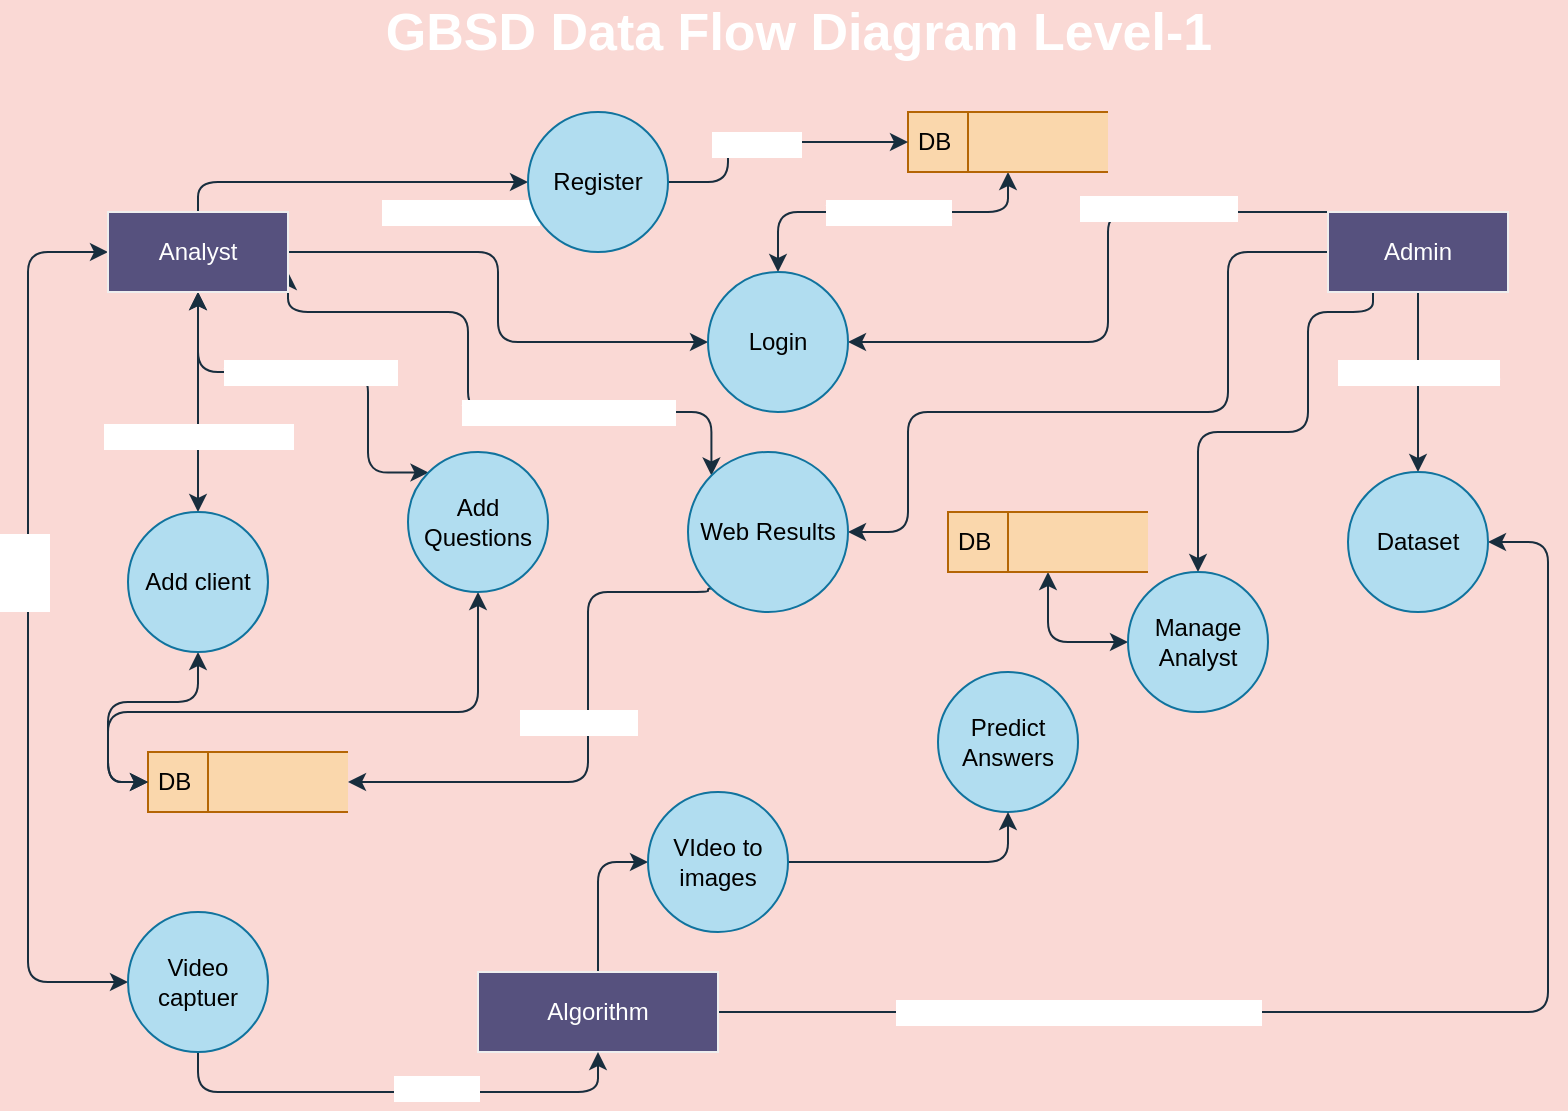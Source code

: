 <mxfile version="16.0.0" type="github">
  <diagram id="uYI7iWka7iw2npo7qIJm" name="Page-1">
    <mxGraphModel dx="1102" dy="614" grid="1" gridSize="10" guides="1" tooltips="1" connect="1" arrows="1" fold="1" page="1" pageScale="1" pageWidth="850" pageHeight="1100" background="#FAD9D5" math="0" shadow="0">
      <root>
        <mxCell id="0" />
        <mxCell id="1" parent="0" />
        <mxCell id="2-W6NzW6sfDRag17_8_3-1" value="&lt;b&gt;&lt;font style=&quot;font-size: 26px&quot;&gt;GBSD Data Flow Diagram Level-1&lt;/font&gt;&lt;/b&gt;" style="text;html=1;align=center;verticalAlign=middle;resizable=0;points=[];autosize=1;strokeColor=none;fontColor=#FFFFFF;" parent="1" vertex="1">
          <mxGeometry x="210" y="20" width="430" height="20" as="geometry" />
        </mxCell>
        <mxCell id="gqCk6lkHSxCI5OT8QeCR-7" style="edgeStyle=orthogonalEdgeStyle;curved=0;rounded=1;sketch=0;orthogonalLoop=1;jettySize=auto;html=1;exitX=1;exitY=0.5;exitDx=0;exitDy=0;entryX=0;entryY=0.5;entryDx=0;entryDy=0;strokeColor=#182E3E;" edge="1" parent="1" source="gqCk6lkHSxCI5OT8QeCR-1" target="gqCk6lkHSxCI5OT8QeCR-4">
          <mxGeometry relative="1" as="geometry" />
        </mxCell>
        <mxCell id="gqCk6lkHSxCI5OT8QeCR-14" style="edgeStyle=orthogonalEdgeStyle;curved=0;rounded=1;sketch=0;orthogonalLoop=1;jettySize=auto;html=1;exitX=0.5;exitY=0;exitDx=0;exitDy=0;entryX=0;entryY=0.5;entryDx=0;entryDy=0;strokeColor=#182E3E;" edge="1" parent="1" source="gqCk6lkHSxCI5OT8QeCR-1" target="gqCk6lkHSxCI5OT8QeCR-13">
          <mxGeometry relative="1" as="geometry">
            <Array as="points">
              <mxPoint x="125" y="105" />
            </Array>
          </mxGeometry>
        </mxCell>
        <mxCell id="gqCk6lkHSxCI5OT8QeCR-20" style="edgeStyle=orthogonalEdgeStyle;curved=0;rounded=1;sketch=0;orthogonalLoop=1;jettySize=auto;html=1;exitX=0.5;exitY=1;exitDx=0;exitDy=0;entryX=0.5;entryY=0;entryDx=0;entryDy=0;startArrow=classic;startFill=1;strokeColor=#182E3E;" edge="1" parent="1" source="gqCk6lkHSxCI5OT8QeCR-1" target="gqCk6lkHSxCI5OT8QeCR-17">
          <mxGeometry relative="1" as="geometry" />
        </mxCell>
        <mxCell id="gqCk6lkHSxCI5OT8QeCR-23" value="Fill client info form()" style="edgeLabel;html=1;align=center;verticalAlign=middle;resizable=0;points=[];fontColor=#FFFFFF;" vertex="1" connectable="0" parent="gqCk6lkHSxCI5OT8QeCR-20">
          <mxGeometry x="0.309" relative="1" as="geometry">
            <mxPoint as="offset" />
          </mxGeometry>
        </mxCell>
        <mxCell id="gqCk6lkHSxCI5OT8QeCR-21" style="edgeStyle=orthogonalEdgeStyle;curved=0;rounded=1;sketch=0;orthogonalLoop=1;jettySize=auto;html=1;exitX=0.5;exitY=1;exitDx=0;exitDy=0;startArrow=classic;startFill=1;strokeColor=#182E3E;entryX=0;entryY=0;entryDx=0;entryDy=0;" edge="1" parent="1" source="gqCk6lkHSxCI5OT8QeCR-1" target="gqCk6lkHSxCI5OT8QeCR-18">
          <mxGeometry relative="1" as="geometry">
            <Array as="points">
              <mxPoint x="125" y="200" />
              <mxPoint x="210" y="200" />
              <mxPoint x="210" y="250" />
            </Array>
          </mxGeometry>
        </mxCell>
        <mxCell id="gqCk6lkHSxCI5OT8QeCR-22" value="fill question form()" style="edgeLabel;html=1;align=center;verticalAlign=middle;resizable=0;points=[];fontColor=#FFFFFF;" vertex="1" connectable="0" parent="gqCk6lkHSxCI5OT8QeCR-21">
          <mxGeometry x="-0.209" y="2" relative="1" as="geometry">
            <mxPoint x="14" y="2" as="offset" />
          </mxGeometry>
        </mxCell>
        <mxCell id="gqCk6lkHSxCI5OT8QeCR-28" style="edgeStyle=orthogonalEdgeStyle;curved=0;rounded=1;sketch=0;orthogonalLoop=1;jettySize=auto;html=1;exitX=0;exitY=0.5;exitDx=0;exitDy=0;entryX=0;entryY=0.5;entryDx=0;entryDy=0;startArrow=classic;startFill=1;strokeColor=#182E3E;" edge="1" parent="1" source="gqCk6lkHSxCI5OT8QeCR-1" target="gqCk6lkHSxCI5OT8QeCR-27">
          <mxGeometry relative="1" as="geometry">
            <Array as="points">
              <mxPoint x="40" y="140" />
              <mxPoint x="40" y="505" />
            </Array>
          </mxGeometry>
        </mxCell>
        <mxCell id="gqCk6lkHSxCI5OT8QeCR-32" value="open&lt;br&gt;web&lt;br&gt;cam" style="edgeLabel;html=1;align=center;verticalAlign=middle;resizable=0;points=[];fontColor=#FFFFFF;" vertex="1" connectable="0" parent="gqCk6lkHSxCI5OT8QeCR-28">
          <mxGeometry x="-0.121" y="-2" relative="1" as="geometry">
            <mxPoint as="offset" />
          </mxGeometry>
        </mxCell>
        <mxCell id="gqCk6lkHSxCI5OT8QeCR-39" style="edgeStyle=orthogonalEdgeStyle;curved=0;rounded=1;sketch=0;orthogonalLoop=1;jettySize=auto;html=1;exitX=1;exitY=0.75;exitDx=0;exitDy=0;entryX=0;entryY=0;entryDx=0;entryDy=0;startArrow=classic;startFill=1;strokeColor=#182E3E;" edge="1" parent="1" source="gqCk6lkHSxCI5OT8QeCR-1" target="gqCk6lkHSxCI5OT8QeCR-33">
          <mxGeometry relative="1" as="geometry">
            <Array as="points">
              <mxPoint x="170" y="170" />
              <mxPoint x="260" y="170" />
              <mxPoint x="260" y="220" />
              <mxPoint x="382" y="220" />
            </Array>
          </mxGeometry>
        </mxCell>
        <mxCell id="gqCk6lkHSxCI5OT8QeCR-40" value="View predicted results" style="edgeLabel;html=1;align=center;verticalAlign=middle;resizable=0;points=[];fontColor=#FFFFFF;" vertex="1" connectable="0" parent="gqCk6lkHSxCI5OT8QeCR-39">
          <mxGeometry x="0.18" y="-4" relative="1" as="geometry">
            <mxPoint x="25" y="-4" as="offset" />
          </mxGeometry>
        </mxCell>
        <mxCell id="gqCk6lkHSxCI5OT8QeCR-1" value="Analyst" style="rounded=0;whiteSpace=wrap;html=1;sketch=0;fontColor=#FFFFFF;strokeColor=#EEEEEE;fillColor=#56517E;" vertex="1" parent="1">
          <mxGeometry x="80" y="120" width="90" height="40" as="geometry" />
        </mxCell>
        <mxCell id="gqCk6lkHSxCI5OT8QeCR-8" style="edgeStyle=orthogonalEdgeStyle;curved=0;rounded=1;sketch=0;orthogonalLoop=1;jettySize=auto;html=1;exitX=0.5;exitY=0;exitDx=0;exitDy=0;entryX=1;entryY=0.5;entryDx=0;entryDy=0;strokeColor=#182E3E;" edge="1" parent="1" source="gqCk6lkHSxCI5OT8QeCR-2" target="gqCk6lkHSxCI5OT8QeCR-4">
          <mxGeometry relative="1" as="geometry">
            <Array as="points">
              <mxPoint x="580" y="120" />
              <mxPoint x="580" y="185" />
            </Array>
          </mxGeometry>
        </mxCell>
        <mxCell id="gqCk6lkHSxCI5OT8QeCR-11" value="email, password" style="edgeLabel;html=1;align=center;verticalAlign=middle;resizable=0;points=[];fontColor=#FFFFFF;" vertex="1" connectable="0" parent="gqCk6lkHSxCI5OT8QeCR-8">
          <mxGeometry x="-0.257" y="-2" relative="1" as="geometry">
            <mxPoint as="offset" />
          </mxGeometry>
        </mxCell>
        <mxCell id="gqCk6lkHSxCI5OT8QeCR-12" value="email, password" style="edgeLabel;html=1;align=center;verticalAlign=middle;resizable=0;points=[];fontColor=#FFFFFF;" vertex="1" connectable="0" parent="gqCk6lkHSxCI5OT8QeCR-8">
          <mxGeometry x="-0.257" y="-2" relative="1" as="geometry">
            <mxPoint x="-349" y="2" as="offset" />
          </mxGeometry>
        </mxCell>
        <mxCell id="gqCk6lkHSxCI5OT8QeCR-43" style="edgeStyle=orthogonalEdgeStyle;curved=0;rounded=1;sketch=0;orthogonalLoop=1;jettySize=auto;html=1;exitX=0.5;exitY=1;exitDx=0;exitDy=0;startArrow=none;startFill=0;strokeColor=#182E3E;endArrow=classic;endFill=1;" edge="1" parent="1" source="gqCk6lkHSxCI5OT8QeCR-2" target="gqCk6lkHSxCI5OT8QeCR-42">
          <mxGeometry relative="1" as="geometry" />
        </mxCell>
        <mxCell id="gqCk6lkHSxCI5OT8QeCR-44" value="Gather new data" style="edgeLabel;html=1;align=center;verticalAlign=middle;resizable=0;points=[];fontColor=#FFFFFF;" vertex="1" connectable="0" parent="gqCk6lkHSxCI5OT8QeCR-43">
          <mxGeometry x="0.189" y="-2" relative="1" as="geometry">
            <mxPoint x="2" y="-14" as="offset" />
          </mxGeometry>
        </mxCell>
        <mxCell id="gqCk6lkHSxCI5OT8QeCR-48" style="edgeStyle=orthogonalEdgeStyle;curved=0;rounded=1;sketch=0;orthogonalLoop=1;jettySize=auto;html=1;exitX=0;exitY=0.5;exitDx=0;exitDy=0;entryX=1;entryY=0.5;entryDx=0;entryDy=0;startArrow=none;startFill=0;endArrow=classic;endFill=1;strokeColor=#182E3E;" edge="1" parent="1" source="gqCk6lkHSxCI5OT8QeCR-2" target="gqCk6lkHSxCI5OT8QeCR-33">
          <mxGeometry relative="1" as="geometry">
            <Array as="points">
              <mxPoint x="640" y="140" />
              <mxPoint x="640" y="220" />
              <mxPoint x="480" y="220" />
              <mxPoint x="480" y="280" />
            </Array>
          </mxGeometry>
        </mxCell>
        <mxCell id="gqCk6lkHSxCI5OT8QeCR-49" style="edgeStyle=orthogonalEdgeStyle;curved=0;rounded=1;sketch=0;orthogonalLoop=1;jettySize=auto;html=1;exitX=0.25;exitY=1;exitDx=0;exitDy=0;entryX=0.5;entryY=0;entryDx=0;entryDy=0;startArrow=none;startFill=0;endArrow=classic;endFill=1;strokeColor=#182E3E;" edge="1" parent="1" source="gqCk6lkHSxCI5OT8QeCR-2" target="gqCk6lkHSxCI5OT8QeCR-47">
          <mxGeometry relative="1" as="geometry">
            <Array as="points">
              <mxPoint x="713" y="170" />
              <mxPoint x="680" y="170" />
              <mxPoint x="680" y="230" />
              <mxPoint x="625" y="230" />
            </Array>
          </mxGeometry>
        </mxCell>
        <mxCell id="gqCk6lkHSxCI5OT8QeCR-2" value="Admin" style="rounded=0;whiteSpace=wrap;html=1;sketch=0;fontColor=#FFFFFF;strokeColor=#EEEEEE;fillColor=#56517E;" vertex="1" parent="1">
          <mxGeometry x="690" y="120" width="90" height="40" as="geometry" />
        </mxCell>
        <mxCell id="gqCk6lkHSxCI5OT8QeCR-37" style="edgeStyle=orthogonalEdgeStyle;curved=0;rounded=1;sketch=0;orthogonalLoop=1;jettySize=auto;html=1;exitX=0.5;exitY=0;exitDx=0;exitDy=0;entryX=0;entryY=0.5;entryDx=0;entryDy=0;startArrow=none;startFill=0;strokeColor=#182E3E;" edge="1" parent="1" source="gqCk6lkHSxCI5OT8QeCR-3" target="gqCk6lkHSxCI5OT8QeCR-29">
          <mxGeometry relative="1" as="geometry" />
        </mxCell>
        <mxCell id="gqCk6lkHSxCI5OT8QeCR-45" style="edgeStyle=orthogonalEdgeStyle;curved=0;rounded=1;sketch=0;orthogonalLoop=1;jettySize=auto;html=1;exitX=1;exitY=0.5;exitDx=0;exitDy=0;entryX=1;entryY=0.5;entryDx=0;entryDy=0;startArrow=none;startFill=0;endArrow=classic;endFill=1;strokeColor=#182E3E;" edge="1" parent="1" source="gqCk6lkHSxCI5OT8QeCR-3" target="gqCk6lkHSxCI5OT8QeCR-42">
          <mxGeometry relative="1" as="geometry">
            <Array as="points">
              <mxPoint x="800" y="520" />
              <mxPoint x="800" y="285" />
            </Array>
          </mxGeometry>
        </mxCell>
        <mxCell id="gqCk6lkHSxCI5OT8QeCR-46" value="Train Dataset with ratio 80% into 20%" style="edgeLabel;html=1;align=center;verticalAlign=middle;resizable=0;points=[];fontColor=#FFFFFF;" vertex="1" connectable="0" parent="gqCk6lkHSxCI5OT8QeCR-45">
          <mxGeometry x="-0.523" y="1" relative="1" as="geometry">
            <mxPoint x="18" y="1" as="offset" />
          </mxGeometry>
        </mxCell>
        <mxCell id="gqCk6lkHSxCI5OT8QeCR-3" value="Algorithm" style="rounded=0;whiteSpace=wrap;html=1;sketch=0;fontColor=#FFFFFF;strokeColor=#EEEEEE;fillColor=#56517E;" vertex="1" parent="1">
          <mxGeometry x="265" y="500" width="120" height="40" as="geometry" />
        </mxCell>
        <mxCell id="gqCk6lkHSxCI5OT8QeCR-9" style="edgeStyle=orthogonalEdgeStyle;curved=0;rounded=1;sketch=0;orthogonalLoop=1;jettySize=auto;html=1;exitX=0.5;exitY=0;exitDx=0;exitDy=0;entryX=0.5;entryY=1;entryDx=0;entryDy=0;strokeColor=#182E3E;startArrow=classic;startFill=1;" edge="1" parent="1" source="gqCk6lkHSxCI5OT8QeCR-4" target="gqCk6lkHSxCI5OT8QeCR-5">
          <mxGeometry relative="1" as="geometry">
            <Array as="points">
              <mxPoint x="415" y="120" />
              <mxPoint x="530" y="120" />
            </Array>
          </mxGeometry>
        </mxCell>
        <mxCell id="gqCk6lkHSxCI5OT8QeCR-10" value="Validate data" style="edgeLabel;html=1;align=center;verticalAlign=middle;resizable=0;points=[];fontColor=#FFFFFF;" vertex="1" connectable="0" parent="gqCk6lkHSxCI5OT8QeCR-9">
          <mxGeometry x="-0.356" y="-3" relative="1" as="geometry">
            <mxPoint x="32" y="-3" as="offset" />
          </mxGeometry>
        </mxCell>
        <mxCell id="gqCk6lkHSxCI5OT8QeCR-4" value="Login" style="ellipse;whiteSpace=wrap;html=1;aspect=fixed;rounded=0;sketch=0;strokeColor=#10739e;fillColor=#b1ddf0;" vertex="1" parent="1">
          <mxGeometry x="380" y="150" width="70" height="70" as="geometry" />
        </mxCell>
        <mxCell id="gqCk6lkHSxCI5OT8QeCR-5" value="DB" style="html=1;dashed=0;whitespace=wrap;shape=mxgraph.dfd.dataStoreID;align=left;spacingLeft=3;points=[[0,0],[0.5,0],[1,0],[0,0.5],[1,0.5],[0,1],[0.5,1],[1,1]];rounded=0;sketch=0;strokeColor=#b46504;fillColor=#fad7ac;" vertex="1" parent="1">
          <mxGeometry x="480" y="70" width="100" height="30" as="geometry" />
        </mxCell>
        <mxCell id="gqCk6lkHSxCI5OT8QeCR-6" value="DB" style="html=1;dashed=0;whitespace=wrap;shape=mxgraph.dfd.dataStoreID;align=left;spacingLeft=3;points=[[0,0],[0.5,0],[1,0],[0,0.5],[1,0.5],[0,1],[0.5,1],[1,1]];rounded=0;sketch=0;strokeColor=#b46504;fillColor=#fad7ac;" vertex="1" parent="1">
          <mxGeometry x="100" y="390" width="100" height="30" as="geometry" />
        </mxCell>
        <mxCell id="gqCk6lkHSxCI5OT8QeCR-15" style="edgeStyle=orthogonalEdgeStyle;curved=0;rounded=1;sketch=0;orthogonalLoop=1;jettySize=auto;html=1;exitX=1;exitY=0.5;exitDx=0;exitDy=0;entryX=0;entryY=0.5;entryDx=0;entryDy=0;strokeColor=#182E3E;" edge="1" parent="1" source="gqCk6lkHSxCI5OT8QeCR-13" target="gqCk6lkHSxCI5OT8QeCR-5">
          <mxGeometry relative="1" as="geometry">
            <Array as="points">
              <mxPoint x="390" y="105" />
              <mxPoint x="390" y="85" />
            </Array>
          </mxGeometry>
        </mxCell>
        <mxCell id="gqCk6lkHSxCI5OT8QeCR-16" value="Save info" style="edgeLabel;html=1;align=center;verticalAlign=middle;resizable=0;points=[];fontColor=#FFFFFF;" vertex="1" connectable="0" parent="gqCk6lkHSxCI5OT8QeCR-15">
          <mxGeometry x="-0.086" y="-1" relative="1" as="geometry">
            <mxPoint as="offset" />
          </mxGeometry>
        </mxCell>
        <mxCell id="gqCk6lkHSxCI5OT8QeCR-13" value="Register" style="ellipse;whiteSpace=wrap;html=1;aspect=fixed;rounded=0;sketch=0;strokeColor=#10739e;fillColor=#b1ddf0;" vertex="1" parent="1">
          <mxGeometry x="290" y="70" width="70" height="70" as="geometry" />
        </mxCell>
        <mxCell id="gqCk6lkHSxCI5OT8QeCR-24" style="edgeStyle=orthogonalEdgeStyle;curved=0;rounded=1;sketch=0;orthogonalLoop=1;jettySize=auto;html=1;exitX=0.5;exitY=1;exitDx=0;exitDy=0;entryX=0;entryY=0.5;entryDx=0;entryDy=0;startArrow=classic;startFill=1;strokeColor=#182E3E;" edge="1" parent="1" source="gqCk6lkHSxCI5OT8QeCR-17" target="gqCk6lkHSxCI5OT8QeCR-6">
          <mxGeometry relative="1" as="geometry" />
        </mxCell>
        <mxCell id="gqCk6lkHSxCI5OT8QeCR-17" value="Add client" style="ellipse;whiteSpace=wrap;html=1;aspect=fixed;rounded=0;sketch=0;strokeColor=#10739e;fillColor=#b1ddf0;" vertex="1" parent="1">
          <mxGeometry x="90" y="270" width="70" height="70" as="geometry" />
        </mxCell>
        <mxCell id="gqCk6lkHSxCI5OT8QeCR-26" style="edgeStyle=orthogonalEdgeStyle;curved=0;rounded=1;sketch=0;orthogonalLoop=1;jettySize=auto;html=1;exitX=0.5;exitY=1;exitDx=0;exitDy=0;entryX=0;entryY=0.5;entryDx=0;entryDy=0;startArrow=classic;startFill=1;strokeColor=#182E3E;" edge="1" parent="1" source="gqCk6lkHSxCI5OT8QeCR-18" target="gqCk6lkHSxCI5OT8QeCR-6">
          <mxGeometry relative="1" as="geometry">
            <Array as="points">
              <mxPoint x="265" y="370" />
              <mxPoint x="80" y="370" />
              <mxPoint x="80" y="405" />
            </Array>
          </mxGeometry>
        </mxCell>
        <mxCell id="gqCk6lkHSxCI5OT8QeCR-18" value="Add Questions" style="ellipse;whiteSpace=wrap;html=1;aspect=fixed;rounded=0;sketch=0;strokeColor=#10739e;fillColor=#b1ddf0;" vertex="1" parent="1">
          <mxGeometry x="230" y="240" width="70" height="70" as="geometry" />
        </mxCell>
        <mxCell id="gqCk6lkHSxCI5OT8QeCR-19" value="Predict Answers" style="ellipse;whiteSpace=wrap;html=1;aspect=fixed;rounded=0;sketch=0;strokeColor=#10739e;fillColor=#b1ddf0;" vertex="1" parent="1">
          <mxGeometry x="495" y="350" width="70" height="70" as="geometry" />
        </mxCell>
        <mxCell id="gqCk6lkHSxCI5OT8QeCR-30" style="edgeStyle=orthogonalEdgeStyle;curved=0;rounded=1;sketch=0;orthogonalLoop=1;jettySize=auto;html=1;exitX=0.5;exitY=1;exitDx=0;exitDy=0;entryX=0.5;entryY=1;entryDx=0;entryDy=0;startArrow=none;startFill=0;strokeColor=#182E3E;" edge="1" parent="1" source="gqCk6lkHSxCI5OT8QeCR-27" target="gqCk6lkHSxCI5OT8QeCR-3">
          <mxGeometry relative="1" as="geometry">
            <Array as="points">
              <mxPoint x="125" y="560" />
              <mxPoint x="325" y="560" />
            </Array>
          </mxGeometry>
        </mxCell>
        <mxCell id="gqCk6lkHSxCI5OT8QeCR-31" value="FPS rate" style="edgeLabel;html=1;align=center;verticalAlign=middle;resizable=0;points=[];fontColor=#FFFFFF;" vertex="1" connectable="0" parent="gqCk6lkHSxCI5OT8QeCR-30">
          <mxGeometry x="-0.453" y="2" relative="1" as="geometry">
            <mxPoint x="73" as="offset" />
          </mxGeometry>
        </mxCell>
        <mxCell id="gqCk6lkHSxCI5OT8QeCR-27" value="Video captuer" style="ellipse;whiteSpace=wrap;html=1;aspect=fixed;rounded=0;sketch=0;strokeColor=#10739e;fillColor=#b1ddf0;" vertex="1" parent="1">
          <mxGeometry x="90" y="470" width="70" height="70" as="geometry" />
        </mxCell>
        <mxCell id="gqCk6lkHSxCI5OT8QeCR-38" style="edgeStyle=orthogonalEdgeStyle;curved=0;rounded=1;sketch=0;orthogonalLoop=1;jettySize=auto;html=1;exitX=1;exitY=0.5;exitDx=0;exitDy=0;entryX=0.5;entryY=1;entryDx=0;entryDy=0;startArrow=none;startFill=0;strokeColor=#182E3E;" edge="1" parent="1" source="gqCk6lkHSxCI5OT8QeCR-29" target="gqCk6lkHSxCI5OT8QeCR-19">
          <mxGeometry relative="1" as="geometry" />
        </mxCell>
        <mxCell id="gqCk6lkHSxCI5OT8QeCR-29" value="VIdeo to images" style="ellipse;whiteSpace=wrap;html=1;aspect=fixed;rounded=0;sketch=0;strokeColor=#10739e;fillColor=#b1ddf0;" vertex="1" parent="1">
          <mxGeometry x="350" y="410" width="70" height="70" as="geometry" />
        </mxCell>
        <mxCell id="gqCk6lkHSxCI5OT8QeCR-35" style="edgeStyle=orthogonalEdgeStyle;curved=0;rounded=1;sketch=0;orthogonalLoop=1;jettySize=auto;html=1;exitX=0;exitY=1;exitDx=0;exitDy=0;entryX=1;entryY=0.5;entryDx=0;entryDy=0;startArrow=none;startFill=0;strokeColor=#182E3E;" edge="1" parent="1" source="gqCk6lkHSxCI5OT8QeCR-33" target="gqCk6lkHSxCI5OT8QeCR-6">
          <mxGeometry relative="1" as="geometry">
            <Array as="points">
              <mxPoint x="380" y="310" />
              <mxPoint x="320" y="310" />
              <mxPoint x="320" y="405" />
            </Array>
          </mxGeometry>
        </mxCell>
        <mxCell id="gqCk6lkHSxCI5OT8QeCR-36" value="save resluts" style="edgeLabel;html=1;align=center;verticalAlign=middle;resizable=0;points=[];fontColor=#FFFFFF;" vertex="1" connectable="0" parent="gqCk6lkHSxCI5OT8QeCR-35">
          <mxGeometry x="-0.331" relative="1" as="geometry">
            <mxPoint x="-5" y="35" as="offset" />
          </mxGeometry>
        </mxCell>
        <mxCell id="gqCk6lkHSxCI5OT8QeCR-33" value="Web Results" style="ellipse;whiteSpace=wrap;html=1;aspect=fixed;rounded=0;sketch=0;strokeColor=#10739e;fillColor=#b1ddf0;" vertex="1" parent="1">
          <mxGeometry x="370" y="240" width="80" height="80" as="geometry" />
        </mxCell>
        <mxCell id="gqCk6lkHSxCI5OT8QeCR-42" value="Dataset" style="ellipse;whiteSpace=wrap;html=1;aspect=fixed;rounded=0;sketch=0;strokeColor=#10739e;fillColor=#b1ddf0;" vertex="1" parent="1">
          <mxGeometry x="700" y="250" width="70" height="70" as="geometry" />
        </mxCell>
        <mxCell id="gqCk6lkHSxCI5OT8QeCR-51" style="edgeStyle=orthogonalEdgeStyle;curved=0;rounded=1;sketch=0;orthogonalLoop=1;jettySize=auto;html=1;exitX=0;exitY=0.5;exitDx=0;exitDy=0;startArrow=classic;startFill=1;endArrow=classic;endFill=1;strokeColor=#182E3E;entryX=0.5;entryY=1;entryDx=0;entryDy=0;" edge="1" parent="1" source="gqCk6lkHSxCI5OT8QeCR-47" target="gqCk6lkHSxCI5OT8QeCR-50">
          <mxGeometry relative="1" as="geometry" />
        </mxCell>
        <mxCell id="gqCk6lkHSxCI5OT8QeCR-47" value="Manage Analyst" style="ellipse;whiteSpace=wrap;html=1;aspect=fixed;rounded=0;sketch=0;strokeColor=#10739e;fillColor=#b1ddf0;" vertex="1" parent="1">
          <mxGeometry x="590" y="300" width="70" height="70" as="geometry" />
        </mxCell>
        <mxCell id="gqCk6lkHSxCI5OT8QeCR-50" value="DB" style="html=1;dashed=0;whitespace=wrap;shape=mxgraph.dfd.dataStoreID;align=left;spacingLeft=3;points=[[0,0],[0.5,0],[1,0],[0,0.5],[1,0.5],[0,1],[0.5,1],[1,1]];rounded=0;sketch=0;strokeColor=#b46504;fillColor=#fad7ac;" vertex="1" parent="1">
          <mxGeometry x="500" y="270" width="100" height="30" as="geometry" />
        </mxCell>
      </root>
    </mxGraphModel>
  </diagram>
</mxfile>
